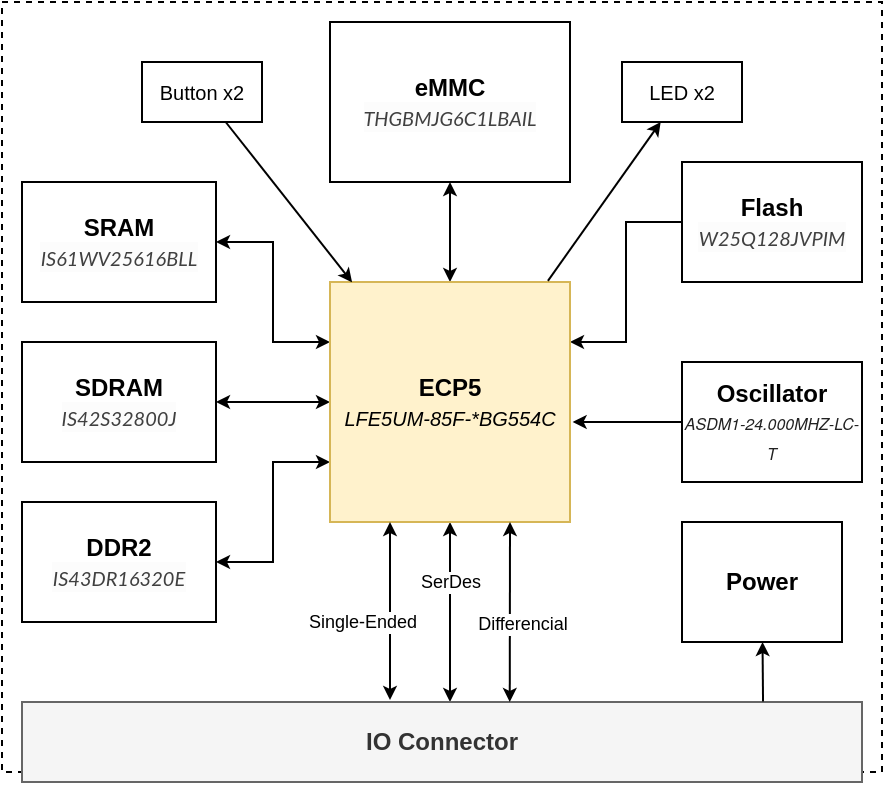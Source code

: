 <mxfile version="24.6.4" type="device">
  <diagram name="Page-1" id="21LJ0gZ5e5K4S2NHIoU-">
    <mxGraphModel dx="588" dy="783" grid="1" gridSize="10" guides="1" tooltips="1" connect="1" arrows="1" fold="1" page="1" pageScale="1" pageWidth="827" pageHeight="1169" math="0" shadow="0">
      <root>
        <mxCell id="0" />
        <mxCell id="1" parent="0" />
        <mxCell id="02pqybeWiWPThvZksubF-21" value="" style="rounded=0;whiteSpace=wrap;html=1;fillColor=default;dashed=1;" parent="1" vertex="1">
          <mxGeometry x="190" y="90" width="440" height="385" as="geometry" />
        </mxCell>
        <mxCell id="02pqybeWiWPThvZksubF-9" style="rounded=0;orthogonalLoop=1;jettySize=auto;html=1;entryX=1;entryY=0.5;entryDx=0;entryDy=0;exitX=0;exitY=0.25;exitDx=0;exitDy=0;endArrow=classic;endFill=1;startArrow=classic;startFill=1;endSize=4;startSize=4;edgeStyle=orthogonalEdgeStyle;" parent="1" source="02pqybeWiWPThvZksubF-1" target="02pqybeWiWPThvZksubF-8" edge="1">
          <mxGeometry relative="1" as="geometry" />
        </mxCell>
        <mxCell id="02pqybeWiWPThvZksubF-10" style="edgeStyle=orthogonalEdgeStyle;rounded=0;orthogonalLoop=1;jettySize=auto;html=1;entryX=1;entryY=0.5;entryDx=0;entryDy=0;startArrow=classic;startFill=1;endSize=4;startSize=4;" parent="1" source="02pqybeWiWPThvZksubF-1" target="02pqybeWiWPThvZksubF-2" edge="1">
          <mxGeometry relative="1" as="geometry" />
        </mxCell>
        <mxCell id="02pqybeWiWPThvZksubF-11" style="rounded=0;orthogonalLoop=1;jettySize=auto;html=1;exitX=0;exitY=0.75;exitDx=0;exitDy=0;entryX=1;entryY=0.5;entryDx=0;entryDy=0;startArrow=classic;startFill=1;endSize=4;startSize=4;edgeStyle=orthogonalEdgeStyle;" parent="1" source="02pqybeWiWPThvZksubF-1" target="02pqybeWiWPThvZksubF-3" edge="1">
          <mxGeometry relative="1" as="geometry" />
        </mxCell>
        <mxCell id="02pqybeWiWPThvZksubF-12" style="edgeStyle=orthogonalEdgeStyle;rounded=0;orthogonalLoop=1;jettySize=auto;html=1;entryX=0.5;entryY=1;entryDx=0;entryDy=0;startArrow=classic;startFill=1;endSize=4;startSize=4;" parent="1" source="02pqybeWiWPThvZksubF-1" target="02pqybeWiWPThvZksubF-4" edge="1">
          <mxGeometry relative="1" as="geometry" />
        </mxCell>
        <mxCell id="02pqybeWiWPThvZksubF-13" style="rounded=0;orthogonalLoop=1;jettySize=auto;html=1;exitX=1;exitY=0.25;exitDx=0;exitDy=0;entryX=0;entryY=0.5;entryDx=0;entryDy=0;endArrow=none;endFill=0;startArrow=classic;startFill=1;endSize=4;startSize=4;edgeStyle=orthogonalEdgeStyle;" parent="1" source="02pqybeWiWPThvZksubF-1" target="02pqybeWiWPThvZksubF-7" edge="1">
          <mxGeometry relative="1" as="geometry" />
        </mxCell>
        <mxCell id="02pqybeWiWPThvZksubF-14" style="rounded=0;orthogonalLoop=1;jettySize=auto;html=1;startArrow=classic;startFill=1;endSize=4;startSize=4;" parent="1" source="02pqybeWiWPThvZksubF-1" edge="1">
          <mxGeometry relative="1" as="geometry">
            <mxPoint x="414" y="440" as="targetPoint" />
          </mxGeometry>
        </mxCell>
        <mxCell id="02pqybeWiWPThvZksubF-19" value="SerDes" style="edgeLabel;html=1;align=center;verticalAlign=middle;resizable=0;points=[];fontSize=9;fontStyle=0" parent="02pqybeWiWPThvZksubF-14" vertex="1" connectable="0">
          <mxGeometry x="-0.162" y="-2" relative="1" as="geometry">
            <mxPoint x="2" y="-8" as="offset" />
          </mxGeometry>
        </mxCell>
        <mxCell id="02pqybeWiWPThvZksubF-1" value="&lt;b&gt;ECP5&lt;/b&gt;&lt;div&gt;&lt;font style=&quot;font-size: 10px;&quot;&gt;&lt;i&gt;LFE5UM-85F-*BG554C&lt;/i&gt;&lt;/font&gt;&lt;/div&gt;" style="whiteSpace=wrap;html=1;aspect=fixed;fillColor=#fff2cc;strokeColor=#d6b656;" parent="1" vertex="1">
          <mxGeometry x="354" y="230" width="120" height="120" as="geometry" />
        </mxCell>
        <mxCell id="02pqybeWiWPThvZksubF-2" value="&lt;b&gt;SDRAM&lt;/b&gt;&lt;div&gt;&lt;span style=&quot;caret-color: rgb(64, 64, 64); color: rgb(64, 64, 64); font-family: Lato, proxima-nova, &amp;quot;Helvetica Neue&amp;quot;, Arial, sans-serif; text-align: start; background-color: rgb(252, 252, 252);&quot;&gt;&lt;i style=&quot;&quot;&gt;&lt;font style=&quot;font-size: 10px;&quot;&gt;IS42S32800J&lt;/font&gt;&lt;/i&gt;&lt;/span&gt;&lt;b&gt;&lt;br&gt;&lt;/b&gt;&lt;/div&gt;" style="rounded=0;whiteSpace=wrap;html=1;" parent="1" vertex="1">
          <mxGeometry x="200" y="260" width="97" height="60" as="geometry" />
        </mxCell>
        <mxCell id="02pqybeWiWPThvZksubF-3" value="&lt;b&gt;DDR2&lt;/b&gt;&lt;div&gt;&lt;span style=&quot;caret-color: rgb(64, 64, 64); color: rgb(64, 64, 64); font-family: Lato, proxima-nova, &amp;quot;Helvetica Neue&amp;quot;, Arial, sans-serif; text-align: start; background-color: rgb(252, 252, 252);&quot;&gt;&lt;i style=&quot;&quot;&gt;&lt;font style=&quot;font-size: 10px;&quot;&gt;IS43DR16320E&lt;/font&gt;&lt;/i&gt;&lt;/span&gt;&lt;b&gt;&lt;br&gt;&lt;/b&gt;&lt;/div&gt;" style="rounded=0;whiteSpace=wrap;html=1;" parent="1" vertex="1">
          <mxGeometry x="200" y="340" width="97" height="60" as="geometry" />
        </mxCell>
        <mxCell id="02pqybeWiWPThvZksubF-4" value="&lt;b&gt;eMMC&lt;/b&gt;&lt;div style=&quot;&quot;&gt;&lt;span style=&quot;caret-color: rgb(64, 64, 64); color: rgb(64, 64, 64); font-family: Lato, proxima-nova, &amp;quot;Helvetica Neue&amp;quot;, Arial, sans-serif; text-align: start; background-color: rgb(252, 252, 252);&quot;&gt;&lt;i style=&quot;&quot;&gt;&lt;font style=&quot;font-size: 10px;&quot;&gt;THGBMJG6C1LBAIL&lt;/font&gt;&lt;/i&gt;&lt;/span&gt;&lt;b style=&quot;font-size: 10px;&quot;&gt;&lt;br&gt;&lt;/b&gt;&lt;/div&gt;" style="rounded=0;whiteSpace=wrap;html=1;" parent="1" vertex="1">
          <mxGeometry x="354" y="100" width="120" height="80" as="geometry" />
        </mxCell>
        <mxCell id="02pqybeWiWPThvZksubF-5" value="&lt;b&gt;IO Connector&lt;/b&gt;" style="rounded=0;whiteSpace=wrap;html=1;fillColor=#f5f5f5;fontColor=#333333;strokeColor=#666666;" parent="1" vertex="1">
          <mxGeometry x="200" y="440" width="420" height="40" as="geometry" />
        </mxCell>
        <mxCell id="02pqybeWiWPThvZksubF-6" value="&lt;b&gt;Power&lt;/b&gt;" style="rounded=0;whiteSpace=wrap;html=1;" parent="1" vertex="1">
          <mxGeometry x="530" y="350" width="80" height="60" as="geometry" />
        </mxCell>
        <mxCell id="02pqybeWiWPThvZksubF-7" value="&lt;b&gt;Flash&lt;/b&gt;&lt;div&gt;&lt;span style=&quot;caret-color: rgb(64, 64, 64); color: rgb(64, 64, 64); font-family: Lato, proxima-nova, &amp;quot;Helvetica Neue&amp;quot;, Arial, sans-serif; text-align: start; background-color: rgb(252, 252, 252);&quot;&gt;&lt;i style=&quot;&quot;&gt;&lt;font style=&quot;font-size: 10px;&quot;&gt;W25Q128JVPIM&lt;/font&gt;&lt;/i&gt;&lt;/span&gt;&lt;b&gt;&lt;br&gt;&lt;/b&gt;&lt;/div&gt;" style="rounded=0;whiteSpace=wrap;html=1;" parent="1" vertex="1">
          <mxGeometry x="530" y="170" width="90" height="60" as="geometry" />
        </mxCell>
        <mxCell id="02pqybeWiWPThvZksubF-8" value="&lt;b&gt;SRAM&lt;/b&gt;&lt;div&gt;&lt;span style=&quot;caret-color: rgb(64, 64, 64); color: rgb(64, 64, 64); font-family: Lato, proxima-nova, &amp;quot;Helvetica Neue&amp;quot;, Arial, sans-serif; text-align: start; background-color: rgb(252, 252, 252);&quot;&gt;&lt;font style=&quot;font-size: 10px;&quot;&gt;&lt;i&gt;IS61WV25616BLL&lt;/i&gt;&lt;/font&gt;&lt;/span&gt;&lt;b&gt;&lt;br&gt;&lt;/b&gt;&lt;/div&gt;" style="rounded=0;whiteSpace=wrap;html=1;" parent="1" vertex="1">
          <mxGeometry x="200" y="180" width="97" height="60" as="geometry" />
        </mxCell>
        <mxCell id="02pqybeWiWPThvZksubF-15" style="rounded=0;orthogonalLoop=1;jettySize=auto;html=1;exitX=0.75;exitY=1;exitDx=0;exitDy=0;entryX=0.577;entryY=0.909;entryDx=0;entryDy=0;entryPerimeter=0;startArrow=classic;startFill=1;endSize=4;startSize=4;" parent="1" source="02pqybeWiWPThvZksubF-1" target="02pqybeWiWPThvZksubF-21" edge="1">
          <mxGeometry relative="1" as="geometry" />
        </mxCell>
        <mxCell id="02pqybeWiWPThvZksubF-18" value="Differencial" style="edgeLabel;html=1;align=center;verticalAlign=middle;resizable=0;points=[];fontSize=9;fontStyle=0" parent="02pqybeWiWPThvZksubF-15" vertex="1" connectable="0">
          <mxGeometry x="-0.252" y="1" relative="1" as="geometry">
            <mxPoint x="5" y="17" as="offset" />
          </mxGeometry>
        </mxCell>
        <mxCell id="02pqybeWiWPThvZksubF-16" style="rounded=0;orthogonalLoop=1;jettySize=auto;html=1;startArrow=classic;startFill=1;endArrow=none;endFill=0;entryX=0.906;entryY=-0.007;entryDx=0;entryDy=0;entryPerimeter=0;endSize=4;startSize=4;" parent="1" source="02pqybeWiWPThvZksubF-6" edge="1">
          <mxGeometry relative="1" as="geometry">
            <mxPoint x="570.52" y="439.72" as="targetPoint" />
          </mxGeometry>
        </mxCell>
        <mxCell id="02pqybeWiWPThvZksubF-17" style="rounded=0;orthogonalLoop=1;jettySize=auto;html=1;exitX=0.25;exitY=1;exitDx=0;exitDy=0;startArrow=classic;startFill=1;endSize=4;startSize=4;" parent="1" source="02pqybeWiWPThvZksubF-1" edge="1">
          <mxGeometry relative="1" as="geometry">
            <mxPoint x="384" y="439" as="targetPoint" />
          </mxGeometry>
        </mxCell>
        <mxCell id="02pqybeWiWPThvZksubF-20" value="Single-Ended" style="edgeLabel;html=1;align=center;verticalAlign=middle;resizable=0;points=[];fontSize=9;fontStyle=0" parent="02pqybeWiWPThvZksubF-17" vertex="1" connectable="0">
          <mxGeometry x="-0.065" y="1" relative="1" as="geometry">
            <mxPoint x="-15" y="8" as="offset" />
          </mxGeometry>
        </mxCell>
        <mxCell id="02pqybeWiWPThvZksubF-23" style="rounded=0;orthogonalLoop=1;jettySize=auto;html=1;entryX=0.092;entryY=0.001;entryDx=0;entryDy=0;entryPerimeter=0;endSize=4;startSize=4;" parent="1" source="02pqybeWiWPThvZksubF-22" target="02pqybeWiWPThvZksubF-1" edge="1">
          <mxGeometry relative="1" as="geometry" />
        </mxCell>
        <mxCell id="02pqybeWiWPThvZksubF-22" value="Button x2" style="rounded=0;whiteSpace=wrap;html=1;fontSize=10;" parent="1" vertex="1">
          <mxGeometry x="260" y="120" width="60" height="30" as="geometry" />
        </mxCell>
        <mxCell id="02pqybeWiWPThvZksubF-24" value="LED x2" style="rounded=0;whiteSpace=wrap;html=1;fontSize=10;" parent="1" vertex="1">
          <mxGeometry x="500" y="120" width="60" height="30" as="geometry" />
        </mxCell>
        <mxCell id="02pqybeWiWPThvZksubF-25" style="rounded=0;orthogonalLoop=1;jettySize=auto;html=1;entryX=0.908;entryY=-0.005;entryDx=0;entryDy=0;entryPerimeter=0;startArrow=classic;startFill=1;endArrow=none;endFill=0;endSize=4;startSize=4;" parent="1" source="02pqybeWiWPThvZksubF-24" target="02pqybeWiWPThvZksubF-1" edge="1">
          <mxGeometry relative="1" as="geometry" />
        </mxCell>
        <mxCell id="22N01wnhzNHEkFDxU2PA-1" value="&lt;b&gt;Oscillator&lt;/b&gt;&lt;div&gt;&lt;i style=&quot;font-size: 8px; background-color: rgb(255, 255, 255); color: rgb(34, 34, 34); font-family: &amp;quot;Helvetica Neue&amp;quot;, Helvetica, &amp;quot;PingFang SC&amp;quot;, &amp;quot;Hiragino Sans GB&amp;quot;, &amp;quot;Microsoft YaHei&amp;quot;, 微软雅黑, Arial, sans-serif; text-align: start; caret-color: rgb(34, 34, 34);&quot;&gt;ASDM1-24.000MHZ-LC-T&lt;/i&gt;&lt;br&gt;&lt;/div&gt;" style="rounded=0;whiteSpace=wrap;html=1;" parent="1" vertex="1">
          <mxGeometry x="530" y="270" width="90" height="60" as="geometry" />
        </mxCell>
        <mxCell id="22N01wnhzNHEkFDxU2PA-2" style="edgeStyle=orthogonalEdgeStyle;rounded=0;orthogonalLoop=1;jettySize=auto;html=1;entryX=1.011;entryY=0.583;entryDx=0;entryDy=0;entryPerimeter=0;endSize=4;startSize=4;" parent="1" source="22N01wnhzNHEkFDxU2PA-1" target="02pqybeWiWPThvZksubF-1" edge="1">
          <mxGeometry relative="1" as="geometry" />
        </mxCell>
      </root>
    </mxGraphModel>
  </diagram>
</mxfile>
